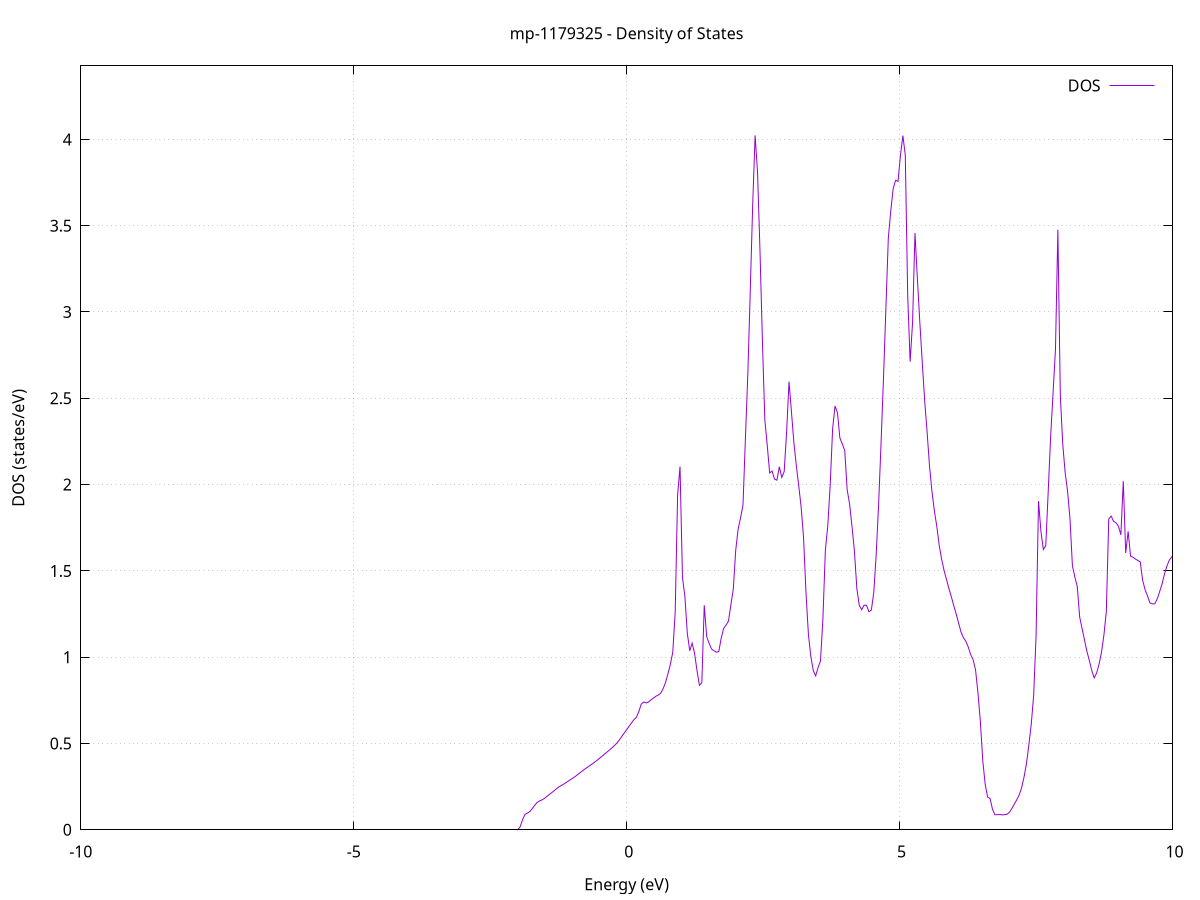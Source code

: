 set title 'mp-1179325 - Density of States'
set xlabel 'Energy (eV)'
set ylabel 'DOS (states/eV)'
set grid
set xrange [-10:10]
set yrange [0:4.426]
set xzeroaxis lt -1
set terminal png size 800,600
set output 'mp-1179325_dos_gnuplot.png'
plot '-' using 1:2 with lines title 'DOS'
-39.314000 0.000000
-39.269600 0.000000
-39.225200 0.000000
-39.180800 0.000000
-39.136500 0.000000
-39.092100 0.000000
-39.047700 0.000000
-39.003300 0.000000
-38.959000 0.000000
-38.914600 0.000000
-38.870200 0.000000
-38.825800 0.000000
-38.781500 0.000000
-38.737100 0.000000
-38.692700 0.000000
-38.648300 0.000000
-38.604000 0.000000
-38.559600 0.000000
-38.515200 0.000000
-38.470800 0.000000
-38.426500 0.000000
-38.382100 0.000000
-38.337700 0.000000
-38.293300 0.000000
-38.249000 0.000000
-38.204600 0.000000
-38.160200 0.000000
-38.115800 0.000000
-38.071500 0.000000
-38.027100 0.000000
-37.982700 0.000000
-37.938300 0.000000
-37.894000 0.000000
-37.849600 0.000000
-37.805200 0.000000
-37.760900 0.000000
-37.716500 0.000000
-37.672100 0.000000
-37.627700 0.000000
-37.583400 0.000000
-37.539000 0.000000
-37.494600 0.000000
-37.450200 0.000000
-37.405900 0.000000
-37.361500 0.000000
-37.317100 0.000000
-37.272700 0.000000
-37.228400 0.000000
-37.184000 0.000000
-37.139600 0.000000
-37.095200 0.000000
-37.050900 0.000000
-37.006500 0.000000
-36.962100 0.000000
-36.917700 0.000000
-36.873400 0.000000
-36.829000 0.000000
-36.784600 0.000000
-36.740200 0.000000
-36.695900 0.000000
-36.651500 0.000000
-36.607100 0.000000
-36.562700 0.000000
-36.518400 0.000000
-36.474000 0.000000
-36.429600 0.000000
-36.385200 0.000000
-36.340900 0.000000
-36.296500 0.000000
-36.252100 0.000000
-36.207800 0.000000
-36.163400 0.000000
-36.119000 0.000000
-36.074600 0.000000
-36.030300 0.000000
-35.985900 0.000000
-35.941500 0.000000
-35.897100 0.000000
-35.852800 0.000000
-35.808400 0.000000
-35.764000 0.000000
-35.719600 0.000000
-35.675300 0.000000
-35.630900 0.000000
-35.586500 0.000000
-35.542100 0.000000
-35.497800 0.000000
-35.453400 0.000000
-35.409000 0.000000
-35.364600 0.000000
-35.320300 0.000000
-35.275900 8.723900
-35.231500 26.328200
-35.187100 0.000000
-35.142800 0.000000
-35.098400 0.000000
-35.054000 0.000000
-35.009600 0.000000
-34.965300 0.000000
-34.920900 0.000000
-34.876500 0.000000
-34.832100 0.000000
-34.787800 0.000000
-34.743400 0.000000
-34.699000 0.000000
-34.654700 0.000000
-34.610300 0.000000
-34.565900 0.000000
-34.521500 0.000000
-34.477200 0.000000
-34.432800 0.000000
-34.388400 0.000000
-34.344000 0.000000
-34.299700 0.000000
-34.255300 0.000000
-34.210900 0.000000
-34.166500 0.000000
-34.122200 0.000000
-34.077800 0.000000
-34.033400 0.000000
-33.989000 0.000000
-33.944700 0.000000
-33.900300 0.000000
-33.855900 0.000000
-33.811500 0.000000
-33.767200 0.000000
-33.722800 0.000000
-33.678400 0.000000
-33.634000 0.000000
-33.589700 0.000000
-33.545300 0.000000
-33.500900 0.000000
-33.456500 0.000000
-33.412200 0.000000
-33.367800 0.000000
-33.323400 0.000000
-33.279000 0.000000
-33.234700 0.000000
-33.190300 0.000000
-33.145900 0.000000
-33.101500 0.000000
-33.057200 0.000000
-33.012800 0.000000
-32.968400 0.000000
-32.924100 0.000000
-32.879700 0.000000
-32.835300 0.000000
-32.790900 0.000000
-32.746600 0.000000
-32.702200 0.000000
-32.657800 0.000000
-32.613400 0.000000
-32.569100 0.000000
-32.524700 0.000000
-32.480300 0.000000
-32.435900 0.000000
-32.391600 0.000000
-32.347200 0.000000
-32.302800 0.000000
-32.258400 0.000000
-32.214100 0.000000
-32.169700 0.000000
-32.125300 0.000000
-32.080900 0.000000
-32.036600 0.000000
-31.992200 0.000000
-31.947800 0.000000
-31.903400 0.000000
-31.859100 0.000000
-31.814700 0.000000
-31.770300 0.000000
-31.725900 0.000000
-31.681600 0.000000
-31.637200 0.000000
-31.592800 0.000000
-31.548400 0.000000
-31.504100 0.000000
-31.459700 0.000000
-31.415300 0.000000
-31.371000 0.000000
-31.326600 0.000000
-31.282200 0.000000
-31.237800 0.000000
-31.193500 0.000000
-31.149100 0.000000
-31.104700 0.000000
-31.060300 0.000000
-31.016000 0.000000
-30.971600 0.000000
-30.927200 0.000000
-30.882800 0.000000
-30.838500 0.000000
-30.794100 0.000000
-30.749700 0.000000
-30.705300 0.000000
-30.661000 0.000000
-30.616600 0.000000
-30.572200 0.000000
-30.527800 0.000000
-30.483500 0.000000
-30.439100 0.000000
-30.394700 0.000000
-30.350300 0.000000
-30.306000 0.000000
-30.261600 0.000000
-30.217200 0.000000
-30.172800 0.000000
-30.128500 0.000000
-30.084100 0.000000
-30.039700 0.000000
-29.995300 0.000000
-29.951000 0.000000
-29.906600 0.000000
-29.862200 0.000000
-29.817800 0.000000
-29.773500 0.000000
-29.729100 0.000000
-29.684700 0.000000
-29.640400 0.000000
-29.596000 0.000000
-29.551600 0.000000
-29.507200 0.000000
-29.462900 0.000000
-29.418500 0.000000
-29.374100 0.000000
-29.329700 0.000000
-29.285400 0.000000
-29.241000 0.000000
-29.196600 0.000000
-29.152200 0.000000
-29.107900 0.000000
-29.063500 0.000000
-29.019100 0.000000
-28.974700 0.000000
-28.930400 0.000000
-28.886000 0.000000
-28.841600 0.000000
-28.797200 0.000000
-28.752900 0.000000
-28.708500 0.000000
-28.664100 0.000000
-28.619700 0.000000
-28.575400 0.000000
-28.531000 0.000000
-28.486600 0.000000
-28.442200 0.000000
-28.397900 0.000000
-28.353500 0.000000
-28.309100 0.000000
-28.264700 0.000000
-28.220400 0.000000
-28.176000 0.000000
-28.131600 0.000000
-28.087300 0.000000
-28.042900 0.000000
-27.998500 0.000000
-27.954100 0.000000
-27.909800 0.000000
-27.865400 0.000000
-27.821000 0.000000
-27.776600 0.000000
-27.732300 0.000000
-27.687900 0.000000
-27.643500 0.000000
-27.599100 0.000000
-27.554800 0.000000
-27.510400 0.000000
-27.466000 0.000000
-27.421600 0.000000
-27.377300 0.000000
-27.332900 0.000000
-27.288500 0.000000
-27.244100 0.000000
-27.199800 0.000000
-27.155400 0.000000
-27.111000 0.000000
-27.066600 0.000000
-27.022300 0.000000
-26.977900 0.000000
-26.933500 0.000000
-26.889100 0.000000
-26.844800 0.000000
-26.800400 0.000000
-26.756000 0.000000
-26.711600 0.000000
-26.667300 0.000000
-26.622900 0.000000
-26.578500 0.000000
-26.534200 0.000000
-26.489800 0.000000
-26.445400 0.000000
-26.401000 0.000000
-26.356700 0.000000
-26.312300 0.000000
-26.267900 0.000000
-26.223500 0.000000
-26.179200 0.000000
-26.134800 0.000000
-26.090400 0.000000
-26.046000 0.000000
-26.001700 0.000000
-25.957300 0.000000
-25.912900 0.000000
-25.868500 0.000000
-25.824200 0.000000
-25.779800 0.000000
-25.735400 0.000000
-25.691000 0.000000
-25.646700 0.000000
-25.602300 0.000000
-25.557900 0.000000
-25.513500 0.000000
-25.469200 0.000000
-25.424800 0.000000
-25.380400 0.000000
-25.336000 0.000000
-25.291700 0.000000
-25.247300 0.000000
-25.202900 0.000000
-25.158500 0.000000
-25.114200 0.000000
-25.069800 0.000000
-25.025400 0.000000
-24.981000 0.000000
-24.936700 0.000000
-24.892300 0.000000
-24.847900 0.000000
-24.803600 0.000000
-24.759200 0.000000
-24.714800 0.000000
-24.670400 0.000000
-24.626100 0.000000
-24.581700 0.000000
-24.537300 0.000000
-24.492900 0.000000
-24.448600 0.000000
-24.404200 0.000000
-24.359800 0.000000
-24.315400 0.000000
-24.271100 0.000000
-24.226700 0.000000
-24.182300 0.000000
-24.137900 0.000000
-24.093600 0.000000
-24.049200 0.000000
-24.004800 0.000000
-23.960400 0.000000
-23.916100 0.000000
-23.871700 0.000000
-23.827300 0.000000
-23.782900 0.000000
-23.738600 0.000000
-23.694200 0.000000
-23.649800 0.000000
-23.605400 0.000000
-23.561100 0.000000
-23.516700 0.000000
-23.472300 0.000000
-23.427900 0.000000
-23.383600 0.000000
-23.339200 0.000000
-23.294800 0.000000
-23.250500 0.000000
-23.206100 0.000000
-23.161700 0.000000
-23.117300 0.000000
-23.073000 0.000000
-23.028600 0.000000
-22.984200 0.000000
-22.939800 0.000000
-22.895500 0.000000
-22.851100 0.000000
-22.806700 0.000000
-22.762300 0.000000
-22.718000 0.000000
-22.673600 0.000000
-22.629200 0.000000
-22.584800 0.000000
-22.540500 0.000000
-22.496100 0.000000
-22.451700 0.000000
-22.407300 0.000000
-22.363000 0.000000
-22.318600 0.000000
-22.274200 0.000000
-22.229800 0.000000
-22.185500 0.000000
-22.141100 0.000000
-22.096700 0.000000
-22.052300 0.000000
-22.008000 0.000000
-21.963600 0.000000
-21.919200 0.000000
-21.874800 0.000000
-21.830500 0.000000
-21.786100 0.000000
-21.741700 0.000000
-21.697300 0.000000
-21.653000 0.000000
-21.608600 0.000000
-21.564200 0.000000
-21.519900 0.000000
-21.475500 0.000000
-21.431100 0.000000
-21.386700 0.000000
-21.342400 0.000000
-21.298000 0.000000
-21.253600 0.000000
-21.209200 0.000000
-21.164900 0.000000
-21.120500 0.000000
-21.076100 0.000000
-21.031700 0.000000
-20.987400 0.000000
-20.943000 0.000000
-20.898600 0.000000
-20.854200 0.000000
-20.809900 0.000000
-20.765500 0.000000
-20.721100 0.000000
-20.676700 0.000000
-20.632400 0.000000
-20.588000 0.000000
-20.543600 0.000000
-20.499200 0.000000
-20.454900 0.000000
-20.410500 0.000000
-20.366100 0.000000
-20.321700 0.000000
-20.277400 0.000000
-20.233000 0.000000
-20.188600 0.000000
-20.144200 0.000000
-20.099900 0.000000
-20.055500 0.000000
-20.011100 0.000000
-19.966800 0.000000
-19.922400 0.000000
-19.878000 0.000000
-19.833600 0.000000
-19.789300 0.000000
-19.744900 0.000000
-19.700500 0.000000
-19.656100 0.000000
-19.611800 0.000000
-19.567400 0.000000
-19.523000 0.000000
-19.478600 0.000000
-19.434300 0.000000
-19.389900 0.000000
-19.345500 0.000000
-19.301100 0.000000
-19.256800 0.000000
-19.212400 0.000000
-19.168000 0.000000
-19.123600 0.000000
-19.079300 0.000000
-19.034900 0.000000
-18.990500 0.000000
-18.946100 0.000000
-18.901800 0.000000
-18.857400 0.000000
-18.813000 0.000000
-18.768600 0.000000
-18.724300 0.000000
-18.679900 0.000000
-18.635500 0.000000
-18.591100 0.000000
-18.546800 0.000000
-18.502400 0.000000
-18.458000 0.000000
-18.413600 0.000000
-18.369300 0.000000
-18.324900 0.000000
-18.280500 0.000000
-18.236200 0.000000
-18.191800 0.000000
-18.147400 0.000000
-18.103000 0.000000
-18.058700 0.000000
-18.014300 0.000000
-17.969900 0.000000
-17.925500 0.000000
-17.881200 0.000000
-17.836800 0.000000
-17.792400 0.000000
-17.748000 0.000000
-17.703700 0.000000
-17.659300 0.000000
-17.614900 0.000000
-17.570500 0.000000
-17.526200 0.000000
-17.481800 14.733300
-17.437400 19.817100
-17.393000 17.760000
-17.348700 13.227000
-17.304300 13.577700
-17.259900 13.258900
-17.215500 18.363700
-17.171200 24.551600
-17.126800 0.000000
-17.082400 0.000000
-17.038000 0.000000
-16.993700 0.000000
-16.949300 0.000000
-16.904900 0.000000
-16.860500 0.000000
-16.816200 0.000000
-16.771800 0.000000
-16.727400 0.000000
-16.683100 0.000000
-16.638700 0.000000
-16.594300 0.000000
-16.549900 0.000000
-16.505600 0.000000
-16.461200 0.000000
-16.416800 0.000000
-16.372400 0.000000
-16.328100 0.000000
-16.283700 0.000000
-16.239300 0.000000
-16.194900 0.000000
-16.150600 0.000000
-16.106200 0.000000
-16.061800 0.000000
-16.017400 0.000000
-15.973100 0.000000
-15.928700 0.000000
-15.884300 0.000000
-15.839900 0.000000
-15.795600 0.000000
-15.751200 0.000000
-15.706800 0.000000
-15.662400 0.000000
-15.618100 0.000000
-15.573700 0.000000
-15.529300 0.000000
-15.484900 0.000000
-15.440600 0.000000
-15.396200 0.000000
-15.351800 0.000000
-15.307400 0.000000
-15.263100 0.000000
-15.218700 0.000000
-15.174300 0.000000
-15.130000 0.000000
-15.085600 0.000000
-15.041200 0.000000
-14.996800 0.000000
-14.952500 0.000000
-14.908100 0.000000
-14.863700 0.000000
-14.819300 0.000000
-14.775000 0.000000
-14.730600 0.000000
-14.686200 0.000000
-14.641800 0.000000
-14.597500 0.000000
-14.553100 0.000000
-14.508700 0.000000
-14.464300 0.000000
-14.420000 0.000000
-14.375600 0.000000
-14.331200 0.000000
-14.286800 0.000000
-14.242500 0.000000
-14.198100 0.000000
-14.153700 0.000000
-14.109300 0.000000
-14.065000 0.000000
-14.020600 0.000000
-13.976200 0.000000
-13.931800 0.000000
-13.887500 0.000000
-13.843100 0.000000
-13.798700 0.000000
-13.754300 0.000000
-13.710000 0.000000
-13.665600 0.000000
-13.621200 0.000000
-13.576800 0.000000
-13.532500 0.000000
-13.488100 0.000000
-13.443700 0.000000
-13.399400 0.000000
-13.355000 0.000000
-13.310600 0.000000
-13.266200 0.000000
-13.221900 0.000000
-13.177500 0.000000
-13.133100 0.000000
-13.088700 0.000000
-13.044400 0.000000
-13.000000 0.000000
-12.955600 0.000000
-12.911200 0.000000
-12.866900 0.000000
-12.822500 0.000000
-12.778100 0.000000
-12.733700 0.000000
-12.689400 0.000000
-12.645000 0.000000
-12.600600 0.000000
-12.556200 0.000000
-12.511900 0.000000
-12.467500 0.000000
-12.423100 0.000000
-12.378700 0.000000
-12.334400 0.000000
-12.290000 0.000000
-12.245600 0.000000
-12.201200 0.000000
-12.156900 0.000000
-12.112500 0.000000
-12.068100 0.000000
-12.023700 0.000000
-11.979400 0.000000
-11.935000 0.000000
-11.890600 0.000000
-11.846300 0.000000
-11.801900 0.000000
-11.757500 0.000000
-11.713100 0.000000
-11.668800 0.000000
-11.624400 0.000000
-11.580000 0.000000
-11.535600 0.000000
-11.491300 0.000000
-11.446900 0.000000
-11.402500 0.000000
-11.358100 0.000000
-11.313800 0.000000
-11.269400 0.000000
-11.225000 0.000000
-11.180600 0.000000
-11.136300 0.000000
-11.091900 0.000000
-11.047500 0.000000
-11.003100 0.000000
-10.958800 0.000000
-10.914400 0.000000
-10.870000 0.000000
-10.825600 0.000000
-10.781300 0.000000
-10.736900 0.000000
-10.692500 0.000000
-10.648100 0.000000
-10.603800 0.000000
-10.559400 0.000000
-10.515000 0.000000
-10.470600 0.000000
-10.426300 0.000000
-10.381900 0.000000
-10.337500 0.000000
-10.293100 0.000000
-10.248800 0.000000
-10.204400 0.000000
-10.160000 0.000000
-10.115700 0.000000
-10.071300 0.000000
-10.026900 0.000000
-9.982500 0.000000
-9.938200 0.000000
-9.893800 0.000000
-9.849400 0.000000
-9.805000 0.000000
-9.760700 0.000000
-9.716300 0.000000
-9.671900 0.000000
-9.627500 0.000000
-9.583200 0.000000
-9.538800 0.000000
-9.494400 0.000000
-9.450000 0.000000
-9.405700 0.000000
-9.361300 0.000000
-9.316900 0.000000
-9.272500 0.000000
-9.228200 0.000000
-9.183800 0.000000
-9.139400 0.000000
-9.095000 0.000000
-9.050700 0.000000
-9.006300 0.000000
-8.961900 0.000000
-8.917500 0.000000
-8.873200 0.000000
-8.828800 0.000000
-8.784400 0.000000
-8.740000 0.000000
-8.695700 0.000000
-8.651300 0.000000
-8.606900 0.000000
-8.562600 0.000000
-8.518200 0.000000
-8.473800 0.000000
-8.429400 0.000000
-8.385100 0.000000
-8.340700 0.000000
-8.296300 0.000000
-8.251900 0.000000
-8.207600 0.000000
-8.163200 0.000000
-8.118800 0.000000
-8.074400 0.000000
-8.030100 0.000000
-7.985700 0.000000
-7.941300 0.000000
-7.896900 0.000000
-7.852600 0.000000
-7.808200 0.000000
-7.763800 0.000000
-7.719400 0.000000
-7.675100 0.000000
-7.630700 0.000000
-7.586300 0.000000
-7.541900 0.000000
-7.497600 0.000000
-7.453200 0.000000
-7.408800 0.000000
-7.364400 0.000000
-7.320100 0.000000
-7.275700 0.000000
-7.231300 0.000000
-7.186900 0.000000
-7.142600 0.000000
-7.098200 0.000000
-7.053800 0.000000
-7.009500 0.000000
-6.965100 0.000000
-6.920700 0.000000
-6.876300 0.000000
-6.832000 0.000000
-6.787600 0.000000
-6.743200 0.000000
-6.698800 0.000000
-6.654500 0.000000
-6.610100 0.000000
-6.565700 0.000000
-6.521300 0.000000
-6.477000 0.000000
-6.432600 0.000000
-6.388200 0.000000
-6.343800 0.000000
-6.299500 0.000000
-6.255100 0.000000
-6.210700 0.000000
-6.166300 0.000000
-6.122000 0.000000
-6.077600 0.000000
-6.033200 0.000000
-5.988800 0.000000
-5.944500 0.000000
-5.900100 0.000000
-5.855700 0.000000
-5.811300 0.000000
-5.767000 0.000000
-5.722600 0.000000
-5.678200 0.000000
-5.633800 0.000000
-5.589500 0.000000
-5.545100 0.000000
-5.500700 0.000000
-5.456300 0.000000
-5.412000 0.000000
-5.367600 0.000000
-5.323200 0.000000
-5.278900 0.000000
-5.234500 0.000000
-5.190100 0.000000
-5.145700 0.000000
-5.101400 0.000000
-5.057000 0.000000
-5.012600 0.000000
-4.968200 0.000000
-4.923900 0.000000
-4.879500 0.000000
-4.835100 0.000000
-4.790700 0.000000
-4.746400 0.000000
-4.702000 0.000000
-4.657600 0.000000
-4.613200 0.000000
-4.568900 0.000000
-4.524500 0.000000
-4.480100 0.000000
-4.435700 0.000000
-4.391400 0.000000
-4.347000 0.000000
-4.302600 0.000000
-4.258200 0.000000
-4.213900 0.000000
-4.169500 0.000000
-4.125100 0.000000
-4.080700 0.000000
-4.036400 0.000000
-3.992000 0.000000
-3.947600 0.000000
-3.903200 0.000000
-3.858900 0.000000
-3.814500 0.000000
-3.770100 0.000000
-3.725800 0.000000
-3.681400 0.000000
-3.637000 0.000000
-3.592600 0.000000
-3.548300 0.000000
-3.503900 0.000000
-3.459500 0.000000
-3.415100 0.000000
-3.370800 0.000000
-3.326400 0.000000
-3.282000 0.000000
-3.237600 0.000000
-3.193300 0.000000
-3.148900 0.000000
-3.104500 0.000000
-3.060100 0.000000
-3.015800 0.000000
-2.971400 0.000000
-2.927000 0.000000
-2.882600 0.000000
-2.838300 0.000000
-2.793900 0.000000
-2.749500 0.000000
-2.705100 0.000000
-2.660800 0.000000
-2.616400 0.000000
-2.572000 0.000000
-2.527600 0.000000
-2.483300 0.000000
-2.438900 0.000000
-2.394500 0.000000
-2.350100 0.000000
-2.305800 0.000000
-2.261400 0.000000
-2.217000 0.000000
-2.172600 0.000000
-2.128300 0.000000
-2.083900 0.000000
-2.039500 0.000000
-1.995200 0.000400
-1.950800 0.017600
-1.906400 0.059000
-1.862000 0.089400
-1.817700 0.096800
-1.773300 0.105800
-1.728900 0.122600
-1.684500 0.141600
-1.640200 0.158500
-1.595800 0.167200
-1.551400 0.172600
-1.507000 0.181800
-1.462700 0.192900
-1.418300 0.203900
-1.373900 0.214800
-1.329500 0.225900
-1.285200 0.237800
-1.240800 0.248500
-1.196400 0.256800
-1.152000 0.264900
-1.107700 0.273900
-1.063300 0.283200
-1.018900 0.292400
-0.974500 0.301600
-0.930200 0.311600
-0.885800 0.322500
-0.841400 0.333700
-0.797000 0.344700
-0.752700 0.354900
-0.708300 0.364600
-0.663900 0.374400
-0.619500 0.384200
-0.575200 0.394400
-0.530800 0.405300
-0.486400 0.416900
-0.442100 0.428500
-0.397700 0.440100
-0.353300 0.452000
-0.308900 0.464000
-0.264600 0.476300
-0.220200 0.489200
-0.175800 0.503800
-0.131400 0.521500
-0.087100 0.541800
-0.042700 0.561400
0.001700 0.580700
0.046100 0.600400
0.090400 0.620100
0.134800 0.638800
0.179200 0.651900
0.223600 0.685800
0.267900 0.728200
0.312300 0.740500
0.356700 0.735300
0.401100 0.740200
0.445400 0.752800
0.489800 0.763000
0.534200 0.773300
0.578600 0.780500
0.622900 0.791600
0.667300 0.816400
0.711700 0.852500
0.756100 0.903100
0.800400 0.958300
0.844800 1.028300
0.889200 1.256700
0.933600 1.937400
0.977900 2.104900
1.022300 1.463300
1.066700 1.351300
1.111100 1.140200
1.155400 1.037000
1.199800 1.081600
1.244200 1.023000
1.288500 0.923200
1.332900 0.837100
1.377300 0.852600
1.421700 1.300700
1.466000 1.119600
1.510400 1.080600
1.554800 1.047600
1.599200 1.037500
1.643500 1.028900
1.687900 1.032000
1.732300 1.110200
1.776700 1.166800
1.821000 1.186000
1.865400 1.208300
1.909800 1.304700
1.954200 1.395600
1.998500 1.620500
2.042900 1.743700
2.087300 1.807800
2.131700 1.882400
2.176000 2.268500
2.220400 2.642800
2.264800 3.122100
2.309200 3.621500
2.353500 4.023500
2.397900 3.809700
2.442300 3.362000
2.486700 2.839500
2.531000 2.377700
2.575400 2.228900
2.619800 2.067300
2.664200 2.078500
2.708500 2.032000
2.752900 2.025600
2.797300 2.103800
2.841600 2.041500
2.886000 2.075100
2.930400 2.303300
2.974800 2.596900
3.019100 2.421300
3.063500 2.245400
3.107900 2.111100
3.152300 1.994500
3.196600 1.870000
3.241000 1.693700
3.285400 1.373900
3.329800 1.132600
3.374100 1.004000
3.418500 0.923000
3.462900 0.891500
3.507300 0.940200
3.551600 0.979000
3.596000 1.225300
3.640400 1.619300
3.684800 1.762100
3.729100 1.996600
3.773500 2.323700
3.817900 2.455600
3.862300 2.416500
3.906600 2.269600
3.951000 2.234700
3.995400 2.197800
4.039800 1.970600
4.084100 1.888200
4.128500 1.757000
4.172900 1.615400
4.217300 1.396800
4.261600 1.300400
4.306000 1.275200
4.350400 1.301200
4.394700 1.300100
4.439100 1.263200
4.483500 1.273600
4.527900 1.376200
4.572200 1.598700
4.616600 1.887500
4.661000 2.243500
4.705400 2.616400
4.749700 3.022800
4.794100 3.430200
4.838500 3.584700
4.882900 3.714700
4.927200 3.763100
4.971600 3.756700
5.016000 3.907300
5.060400 4.022200
5.104700 3.908700
5.149100 3.094700
5.193500 2.711900
5.237900 2.937500
5.282200 3.457400
5.326600 3.191700
5.371000 2.940100
5.415400 2.708800
5.459700 2.487800
5.504100 2.305000
5.548500 2.107900
5.592900 1.961400
5.637200 1.848600
5.681600 1.759500
5.726000 1.648400
5.770400 1.567300
5.814700 1.503500
5.859100 1.450200
5.903500 1.397900
5.947900 1.350700
5.992200 1.298800
6.036600 1.251200
6.081000 1.198100
6.125300 1.146000
6.169700 1.113000
6.214100 1.091800
6.258500 1.058600
6.302800 1.014800
6.347200 0.985100
6.391600 0.926800
6.436000 0.793600
6.480300 0.626000
6.524700 0.399100
6.569100 0.261600
6.613500 0.188600
6.657800 0.181400
6.702200 0.119000
6.746600 0.086900
6.791000 0.087700
6.835300 0.088300
6.879700 0.086200
6.924100 0.087600
6.968500 0.089700
7.012800 0.101200
7.057200 0.123500
7.101600 0.148400
7.146000 0.173300
7.190300 0.201200
7.234700 0.242200
7.279100 0.303800
7.323500 0.381100
7.367800 0.490000
7.412200 0.610400
7.456600 0.779200
7.501000 1.127500
7.545300 1.904500
7.589700 1.729100
7.634100 1.623900
7.678400 1.646700
7.722800 1.958400
7.767200 2.275600
7.811600 2.528400
7.855900 2.780800
7.900300 3.477100
7.944700 2.517500
7.989100 2.234800
8.033400 2.069500
8.077800 1.961800
8.122200 1.800700
8.166600 1.529200
8.210900 1.464600
8.255300 1.409400
8.299700 1.232300
8.344100 1.164800
8.388400 1.099200
8.432800 1.032700
8.477200 0.979600
8.521600 0.922300
8.565900 0.880100
8.610300 0.908700
8.654700 0.959800
8.699100 1.027700
8.743400 1.128100
8.787800 1.263400
8.832200 1.801100
8.876600 1.817300
8.920900 1.787000
8.965300 1.778500
9.009700 1.759400
9.054100 1.708900
9.098400 2.019700
9.142800 1.603800
9.187200 1.729100
9.231600 1.584800
9.275900 1.579200
9.320300 1.568700
9.364700 1.560400
9.409000 1.552100
9.453400 1.445400
9.497800 1.391100
9.542200 1.355000
9.586500 1.314300
9.630900 1.309100
9.675300 1.309300
9.719700 1.337500
9.764000 1.379400
9.808400 1.423900
9.852800 1.481100
9.897200 1.527600
9.941500 1.562100
9.985900 1.580200
10.030300 1.597400
10.074700 1.599600
10.119000 1.583400
10.163400 1.520200
10.207800 1.444200
10.252200 1.358400
10.296500 1.224000
10.340900 1.199900
10.385300 1.179000
10.429700 1.212900
10.474000 1.226300
10.518400 1.257600
10.562800 1.410900
10.607200 1.669600
10.651500 1.942800
10.695900 2.143000
10.740300 2.094000
10.784700 2.035600
10.829000 1.951400
10.873400 1.787500
10.917800 1.536900
10.962100 1.340700
11.006500 1.115900
11.050900 0.975600
11.095300 0.937100
11.139600 0.894700
11.184000 0.898700
11.228400 1.163300
11.272800 1.207400
11.317100 1.077600
11.361500 1.040100
11.405900 1.077800
11.450300 1.124500
11.494600 1.260500
11.539000 1.629400
11.583400 1.903800
11.627800 2.236500
11.672100 2.675300
11.716500 2.676100
11.760900 2.487200
11.805300 2.411000
11.849600 2.282600
11.894000 2.140700
11.938400 2.012400
11.982800 1.944800
12.027100 1.855300
12.071500 1.794600
12.115900 1.783000
12.160300 1.776400
12.204600 1.749800
12.249000 1.703600
12.293400 1.759000
12.337800 1.620400
12.382100 1.570400
12.426500 1.496100
12.470900 1.384700
12.515300 1.404500
12.559600 1.505300
12.604000 1.649800
12.648400 1.945400
12.692700 1.968900
12.737100 1.723000
12.781500 1.485100
12.825900 1.841900
12.870200 1.951300
12.914600 2.005200
12.959000 2.191400
13.003400 2.366100
13.047700 2.412400
13.092100 2.437500
13.136500 2.405900
13.180900 2.284000
13.225200 2.117300
13.269600 2.048100
13.314000 2.003900
13.358400 1.991900
13.402700 2.070800
13.447100 2.036000
13.491500 1.949200
13.535900 1.887200
13.580200 1.694600
13.624600 1.610600
13.669000 1.553700
13.713400 1.464000
13.757700 1.417200
13.802100 1.353200
13.846500 1.302500
13.890900 1.255400
13.935200 1.196300
13.979600 1.124000
14.024000 1.110300
14.068400 1.092400
14.112700 1.024300
14.157100 1.020900
14.201500 1.023900
14.245800 1.038600
14.290200 1.064300
14.334600 1.092500
14.379000 1.165800
14.423300 1.256600
14.467700 1.316800
14.512100 1.309400
14.556500 1.270000
14.600800 1.261200
14.645200 1.263900
14.689600 1.253200
14.734000 1.262100
14.778300 1.216900
14.822700 1.144000
14.867100 1.064600
14.911500 0.987600
14.955800 0.927200
15.000200 0.887700
15.044600 0.808100
15.089000 0.763600
15.133300 0.745300
15.177700 0.759500
15.222100 0.791000
15.266500 0.933500
15.310800 1.052100
15.355200 1.192200
15.399600 1.373900
15.444000 1.504100
15.488300 1.606000
15.532700 1.707900
15.577100 1.848800
15.621500 1.978300
15.665800 1.956400
15.710200 1.971700
15.754600 1.920200
15.798900 1.907400
15.843300 1.939100
15.887700 1.972000
15.932100 2.019800
15.976400 2.071400
16.020800 2.068300
16.065200 2.086600
16.109600 2.111500
16.153900 2.152000
16.198300 2.153000
16.242700 2.081600
16.287100 1.933600
16.331400 1.760200
16.375800 1.683700
16.420200 1.705000
16.464600 1.744300
16.508900 1.814900
16.553300 2.017400
16.597700 2.326500
16.642100 2.585700
16.686400 2.124800
16.730800 1.745500
16.775200 1.586600
16.819600 1.406400
16.863900 1.289800
16.908300 1.172200
16.952700 1.109800
16.997100 1.087600
17.041400 1.216200
17.085800 1.361800
17.130200 1.210200
17.174600 1.220300
17.218900 1.245900
17.263300 1.286000
17.307700 1.279200
17.352100 1.263900
17.396400 1.293100
17.440800 1.367900
17.485200 1.432900
17.529500 1.415300
17.573900 1.483000
17.618300 1.567500
17.662700 1.666200
17.707000 1.746900
17.751400 1.792700
17.795800 1.845900
17.840200 1.912000
17.884500 1.935300
17.928900 1.889100
17.973300 1.857600
18.017700 1.840500
18.062000 1.854600
18.106400 1.883400
18.150800 1.911500
18.195200 1.923300
18.239500 1.949100
18.283900 1.964100
18.328300 1.977000
18.372700 1.993500
18.417000 2.054600
18.461400 2.124300
18.505800 2.211800
18.550200 2.403100
18.594500 2.441800
18.638900 2.501500
18.683300 2.708900
18.727700 2.967500
18.772000 3.033700
18.816400 2.942600
18.860800 2.911600
18.905200 2.891000
18.949500 2.792200
18.993900 2.548500
19.038300 2.324900
19.082600 2.270600
19.127000 2.429800
19.171400 1.945400
19.215800 1.944300
19.260100 2.298500
19.304500 2.303900
19.348900 2.089400
19.393300 1.939100
19.437600 1.859500
19.482000 1.862600
19.526400 1.874600
19.570800 1.928000
19.615100 1.893400
19.659500 1.968800
19.703900 1.925000
19.748300 1.896200
19.792600 1.874900
19.837000 1.886100
19.881400 1.844800
19.925800 1.814700
19.970100 1.769600
20.014500 1.723700
20.058900 1.686500
20.103300 1.650200
20.147600 1.621800
20.192000 1.597300
20.236400 1.565600
20.280800 1.503100
20.325100 1.489700
20.369500 1.446300
20.413900 1.378300
20.458300 1.315300
20.502600 1.264700
20.547000 1.226600
20.591400 1.198600
20.635800 1.201300
20.680100 1.169400
20.724500 1.189500
20.768900 1.233500
20.813200 1.288300
20.857600 1.358100
20.902000 1.452300
20.946400 1.462200
20.990700 1.497100
21.035100 1.568900
21.079500 1.682200
21.123900 1.821700
21.168200 1.844100
21.212600 1.890800
21.257000 1.982000
21.301400 2.021100
21.345700 2.059500
21.390100 2.112700
21.434500 2.206800
21.478900 2.484100
21.523200 2.537400
21.567600 2.447500
21.612000 2.398000
21.656400 2.474200
21.700700 2.313800
21.745100 2.318600
21.789500 2.292800
21.833900 2.296600
21.878200 2.282100
21.922600 2.274500
21.967000 2.262400
22.011400 2.258400
22.055700 2.235300
22.100100 2.296800
22.144500 2.401000
22.188900 2.334400
22.233200 2.216600
22.277600 2.147600
22.322000 2.072000
22.366300 2.064700
22.410700 2.016100
22.455100 1.960600
22.499500 1.849300
22.543800 1.802700
22.588200 1.867100
22.632600 1.895900
22.677000 1.990500
22.721300 1.830800
22.765700 1.708100
22.810100 1.621100
22.854500 1.668600
22.898800 1.736900
22.943200 1.774700
22.987600 1.834200
23.032000 1.899300
23.076300 1.917900
23.120700 1.991900
23.165100 2.100700
23.209500 2.052500
23.253800 1.999900
23.298200 1.921500
23.342600 1.831200
23.387000 1.775600
23.431300 1.755400
23.475700 1.806400
23.520100 1.807800
23.564500 1.813300
23.608800 1.872200
23.653200 1.955000
23.697600 1.992000
23.742000 2.030800
23.786300 2.084500
23.830700 2.325700
23.875100 2.430000
23.919400 2.447300
23.963800 2.516200
24.008200 2.574300
24.052600 2.653600
24.096900 2.559300
24.141300 2.568300
24.185700 2.709500
24.230100 2.842100
24.274400 2.494400
24.318800 2.331500
24.363200 2.241500
24.407600 2.223500
24.451900 2.320000
24.496300 2.470100
24.540700 2.130300
24.585100 1.632200
24.629400 1.373300
24.673800 1.398900
24.718200 1.525100
24.762600 1.611000
24.806900 1.745700
24.851300 1.778800
24.895700 1.900300
24.940100 2.021900
24.984400 2.157800
25.028800 2.238800
25.073200 2.373200
25.117600 2.503500
25.161900 2.673900
25.206300 2.566700
25.250700 2.453800
25.295100 2.055900
25.339400 1.815300
25.383800 1.630300
25.428200 1.460900
25.472600 1.363000
25.516900 1.245500
25.561300 1.214200
25.605700 1.183400
25.650000 1.144600
25.694400 1.293900
25.738800 1.393200
25.783200 1.515300
25.827500 1.654600
25.871900 1.808800
25.916300 1.971800
25.960700 2.146900
26.005000 2.366900
26.049400 2.556800
26.093800 2.650200
26.138200 2.721100
26.182500 2.793900
26.226900 2.702400
26.271300 2.469500
26.315700 2.273600
26.360000 2.076900
26.404400 2.016700
26.448800 1.925500
26.493200 1.916400
26.537500 1.952400
26.581900 2.011300
26.626300 2.085800
26.670700 2.075400
26.715000 1.981200
26.759400 2.020100
26.803800 2.199000
26.848200 2.295800
26.892500 2.352100
26.936900 2.411000
26.981300 2.490500
27.025700 2.606900
27.070000 2.679800
27.114400 2.742900
27.158800 2.745700
27.203100 2.444300
27.247500 2.143900
27.291900 2.021000
27.336300 2.005500
27.380600 2.023600
27.425000 1.888600
27.469400 1.869100
27.513800 1.824000
27.558100 1.844000
27.602500 2.002100
27.646900 2.207500
27.691300 2.376900
27.735600 2.501400
27.780000 2.711700
27.824400 2.808600
27.868800 2.800300
27.913100 2.690100
27.957500 2.620900
28.001900 2.519000
28.046300 2.447600
28.090600 2.361100
28.135000 2.136600
28.179400 1.967600
28.223800 1.925300
28.268100 1.912400
28.312500 1.876100
28.356900 1.742400
28.401300 1.718200
28.445600 1.658700
28.490000 1.701400
28.534400 1.746900
28.578800 1.932100
28.623100 2.222000
28.667500 2.568800
28.711900 2.785900
28.756300 2.780700
28.800600 2.780600
28.845000 2.657700
28.889400 2.507600
28.933700 2.395800
28.978100 2.335600
29.022500 2.176200
29.066900 1.973800
29.111200 1.873400
29.155600 1.798800
29.200000 1.753300
29.244400 1.730800
29.288700 1.689500
29.333100 1.808800
29.377500 1.890400
29.421900 2.040300
29.466200 2.212600
29.510600 2.255000
29.555000 2.283300
29.599400 2.335500
29.643700 2.433800
29.688100 2.572700
29.732500 2.682600
29.776900 2.608400
29.821200 2.539600
29.865600 2.495000
29.910000 2.449100
29.954400 2.358700
29.998700 2.410200
30.043100 2.512100
30.087500 2.533300
30.131900 2.588600
30.176200 2.576400
30.220600 2.347300
30.265000 2.253200
30.309400 2.375200
30.353700 2.455800
30.398100 2.494300
30.442500 2.600000
30.486800 2.450800
30.531200 2.236000
30.575600 2.001300
30.620000 1.858000
30.664300 1.773400
30.708700 1.726000
30.753100 1.725100
30.797500 1.779100
30.841800 1.844400
30.886200 1.872400
30.930600 1.971400
30.975000 2.152900
31.019300 2.253800
31.063700 2.414400
31.108100 2.545600
31.152500 2.653500
31.196800 2.629900
31.241200 2.587400
31.285600 2.585000
31.330000 2.496100
31.374300 2.444100
31.418700 2.299200
31.463100 2.232600
31.507500 2.171400
31.551800 2.219900
31.596200 2.216300
31.640600 2.301600
31.685000 2.289700
31.729300 2.376600
31.773700 2.497400
31.818100 2.616300
31.862500 2.675100
31.906800 2.670500
31.951200 2.506400
31.995600 2.446000
32.040000 2.321800
32.084300 2.313700
32.128700 2.251400
32.173100 2.222900
32.217400 2.193000
32.261800 2.172200
32.306200 2.138400
32.350600 2.123100
32.394900 2.276300
32.439300 2.422800
32.483700 2.484700
32.528100 2.548300
32.572400 2.618900
32.616800 2.665500
32.661200 2.705800
32.705600 2.724500
32.749900 2.635100
32.794300 2.488300
32.838700 2.364800
32.883100 2.309100
32.927400 2.250200
32.971800 2.108100
33.016200 2.042900
33.060600 1.949800
33.104900 1.913000
33.149300 1.886400
33.193700 1.851500
33.238100 1.896800
33.282400 1.913600
33.326800 2.003700
33.371200 2.115300
33.415600 2.199700
33.459900 2.261200
33.504300 2.355400
33.548700 2.464000
33.593100 2.615500
33.637400 2.732500
33.681800 3.003600
33.726200 3.140800
33.770500 3.011100
33.814900 2.615900
33.859300 2.326700
33.903700 2.123300
33.948000 1.948300
33.992400 1.969100
34.036800 1.987800
34.081200 2.116800
34.125500 2.300300
34.169900 2.431500
34.214300 2.486200
34.258700 2.403900
34.303000 2.324400
34.347400 2.249100
34.391800 2.170200
34.436200 2.190800
34.480500 2.195300
34.524900 2.230100
34.569300 2.255500
34.613700 2.283700
34.658000 2.356600
34.702400 2.364900
34.746800 2.397500
34.791200 2.457200
34.835500 2.530300
34.879900 2.549100
34.924300 2.530400
34.968700 2.462600
35.013000 2.380700
35.057400 2.416300
35.101800 2.470700
35.146200 2.531200
35.190500 2.543100
35.234900 2.511000
35.279300 2.404300
35.323600 2.349200
35.368000 2.248600
35.412400 2.136200
35.456800 2.066500
35.501100 2.026100
35.545500 2.040300
35.589900 2.109900
35.634300 2.188000
35.678600 2.290900
35.723000 2.410900
35.767400 2.567000
35.811800 2.614900
35.856100 2.638600
35.900500 2.630600
35.944900 2.636100
35.989300 2.626800
36.033600 2.708800
36.078000 2.871700
36.122400 2.900800
36.166800 2.905600
36.211100 2.885500
36.255500 2.905200
36.299900 2.773000
36.344300 2.602100
36.388600 2.493200
36.433000 2.398600
36.477400 2.356200
36.521800 2.402500
36.566100 2.395000
36.610500 2.355800
36.654900 2.301500
36.699300 2.286400
36.743600 2.234900
36.788000 2.233900
36.832400 2.185700
36.876800 2.149000
36.921100 2.168000
36.965500 2.170100
37.009900 2.171400
37.054200 2.192500
37.098600 2.252500
37.143000 2.360400
37.187400 2.403400
37.231700 2.471900
37.276100 2.572600
37.320500 2.597100
37.364900 2.690000
37.409200 2.600100
37.453600 2.527200
37.498000 2.463800
37.542400 2.481200
37.586700 2.505100
37.631100 2.514900
37.675500 2.488800
37.719900 2.396000
37.764200 2.318600
37.808600 2.302400
37.853000 2.288400
37.897400 2.305200
37.941700 2.296400
37.986100 2.243600
38.030500 2.232000
38.074900 2.244900
38.119200 2.307400
38.163600 2.390000
38.208000 2.249500
38.252400 2.255000
38.296700 2.236500
38.341100 2.239800
38.385500 2.239200
38.429900 2.236600
38.474200 2.213200
38.518600 2.250200
38.563000 2.280900
38.607300 2.255600
38.651700 2.263100
38.696100 2.283500
38.740500 2.326400
38.784800 2.396800
38.829200 2.507800
38.873600 2.696900
38.918000 2.777300
38.962300 2.888400
39.006700 2.985600
39.051100 3.091600
39.095500 3.019600
39.139800 2.971300
39.184200 2.931600
39.228600 2.898900
39.273000 2.890500
39.317300 2.868000
39.361700 2.845000
39.406100 2.768400
39.450500 2.706100
39.494800 2.650700
39.539200 2.573700
39.583600 2.456800
39.628000 2.451700
39.672300 2.489400
39.716700 2.591000
39.761100 2.662200
39.805500 2.735400
39.849800 2.783700
39.894200 2.775600
39.938600 2.731300
39.983000 2.672200
40.027300 2.618700
40.071700 2.570900
40.116100 2.571900
40.160500 2.499200
40.204800 2.462500
40.249200 2.465200
40.293600 2.498700
40.337900 2.617400
40.382300 2.491600
40.426700 2.588200
40.471100 2.719100
40.515400 2.900300
40.559800 3.026700
40.604200 3.163400
40.648600 3.294100
40.692900 3.123000
40.737300 2.937200
40.781700 2.851100
40.826100 2.693800
40.870400 2.626800
40.914800 2.532100
40.959200 2.471700
41.003600 2.449100
41.047900 2.397700
41.092300 2.380500
41.136700 2.412900
41.181100 2.401100
41.225400 2.364000
41.269800 2.454400
41.314200 2.553100
41.358600 2.684100
41.402900 2.820700
41.447300 2.925600
41.491700 2.991100
41.536100 3.027200
41.580400 3.058200
41.624800 3.032700
41.669200 2.936400
41.713600 2.924700
41.757900 3.206300
41.802300 2.795900
41.846700 2.487000
41.891000 2.308900
41.935400 2.211100
41.979800 2.116100
42.024200 2.072100
42.068500 2.128300
42.112900 2.259800
42.157300 2.432400
42.201700 2.545100
42.246000 2.650300
42.290400 2.777800
42.334800 2.940100
42.379200 3.127000
42.423500 3.285200
42.467900 3.263000
42.512300 3.246600
42.556700 3.154100
42.601000 2.975500
42.645400 2.726400
42.689800 2.574300
42.734200 2.457200
42.778500 2.358900
42.822900 2.256300
42.867300 2.204400
42.911700 2.173400
42.956000 2.155500
43.000400 2.156400
43.044800 2.168600
43.089200 2.217100
43.133500 2.310100
43.177900 2.337100
43.222300 2.514400
43.266700 2.592100
43.311000 2.568900
43.355400 2.247700
43.399800 2.086900
43.444100 1.974900
43.488500 1.895000
43.532900 1.827500
43.577300 1.765100
43.621600 1.687700
43.666000 1.604400
43.710400 1.515700
43.754800 1.436600
43.799100 1.302400
43.843500 1.130500
43.887900 1.016400
43.932300 0.939300
43.976600 0.861700
44.021000 0.743800
44.065400 0.664600
44.109800 0.603000
44.154100 0.555200
44.198500 0.514300
44.242900 0.483600
44.287300 0.469600
44.331600 0.453300
44.376000 0.421000
44.420400 0.387500
44.464800 0.347500
44.509100 0.316100
44.553500 0.291100
44.597900 0.267700
44.642300 0.243000
44.686600 0.219200
44.731000 0.197200
44.775400 0.175400
44.819800 0.153900
44.864100 0.131400
44.908500 0.111600
44.952900 0.095700
44.997300 0.082800
45.041600 0.070500
45.086000 0.059200
45.130400 0.049500
45.174700 0.040300
45.219100 0.024200
45.263500 0.013300
45.307900 0.006100
45.352200 0.001700
45.396600 0.000000
45.441000 0.000000
45.485400 0.000000
45.529700 0.000000
45.574100 0.000000
45.618500 0.000000
45.662900 0.000000
45.707200 0.000000
45.751600 0.000000
45.796000 0.000000
45.840400 0.000000
45.884700 0.000000
45.929100 0.000000
45.973500 0.000000
46.017900 0.000000
46.062200 0.000000
46.106600 0.000000
46.151000 0.000000
46.195400 0.000000
46.239700 0.000000
46.284100 0.000000
46.328500 0.000000
46.372900 0.000000
46.417200 0.000000
46.461600 0.000000
46.506000 0.000000
46.550400 0.000000
46.594700 0.000000
46.639100 0.000000
46.683500 0.000000
46.727800 0.000000
46.772200 0.000000
46.816600 0.000000
46.861000 0.000000
46.905300 0.000000
46.949700 0.000000
46.994100 0.000000
47.038500 0.000000
47.082800 0.000000
47.127200 0.000000
47.171600 0.000000
47.216000 0.000000
47.260300 0.000000
47.304700 0.000000
47.349100 0.000000
47.393500 0.000000
47.437800 0.000000
47.482200 0.000000
47.526600 0.000000
47.571000 0.000000
47.615300 0.000000
47.659700 0.000000
47.704100 0.000000
47.748500 0.000000
47.792800 0.000000
47.837200 0.000000
47.881600 0.000000
47.926000 0.000000
47.970300 0.000000
48.014700 0.000000
48.059100 0.000000
48.103500 0.000000
48.147800 0.000000
48.192200 0.000000
48.236600 0.000000
48.281000 0.000000
48.325300 0.000000
48.369700 0.000000
48.414100 0.000000
48.458400 0.000000
48.502800 0.000000
48.547200 0.000000
48.591600 0.000000
48.635900 0.000000
48.680300 0.000000
48.724700 0.000000
48.769100 0.000000
48.813400 0.000000
48.857800 0.000000
48.902200 0.000000
48.946600 0.000000
48.990900 0.000000
49.035300 0.000000
49.079700 0.000000
49.124100 0.000000
49.168400 0.000000
49.212800 0.000000
49.257200 0.000000
49.301600 0.000000
49.345900 0.000000
49.390300 0.000000
49.434700 0.000000
e
